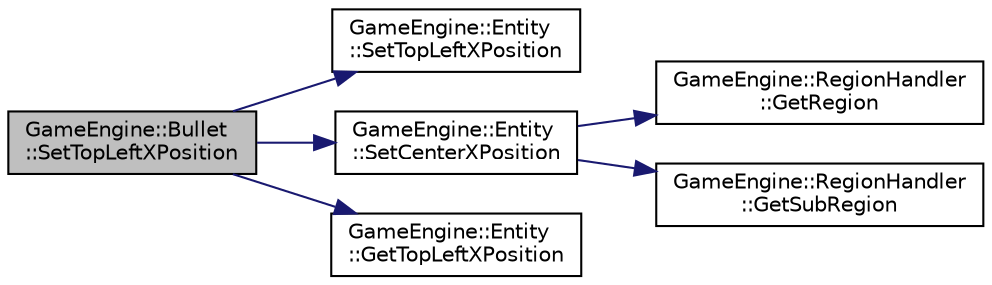 digraph "GameEngine::Bullet::SetTopLeftXPosition"
{
  edge [fontname="Helvetica",fontsize="10",labelfontname="Helvetica",labelfontsize="10"];
  node [fontname="Helvetica",fontsize="10",shape=record];
  rankdir="LR";
  Node9 [label="GameEngine::Bullet\l::SetTopLeftXPosition",height=0.2,width=0.4,color="black", fillcolor="grey75", style="filled", fontcolor="black"];
  Node9 -> Node10 [color="midnightblue",fontsize="10",style="solid",fontname="Helvetica"];
  Node10 [label="GameEngine::Entity\l::SetTopLeftXPosition",height=0.2,width=0.4,color="black", fillcolor="white", style="filled",URL="$class_game_engine_1_1_entity.html#a7642342deee11c9d76a9045f54b6bf0d",tooltip="Sets the top left x position of the Entity. "];
  Node9 -> Node11 [color="midnightblue",fontsize="10",style="solid",fontname="Helvetica"];
  Node11 [label="GameEngine::Entity\l::SetCenterXPosition",height=0.2,width=0.4,color="black", fillcolor="white", style="filled",URL="$class_game_engine_1_1_entity.html#a44f4e432bada7df2634c42a78bc7402e",tooltip="Sets the center x position of the Entity. "];
  Node11 -> Node12 [color="midnightblue",fontsize="10",style="solid",fontname="Helvetica"];
  Node12 [label="GameEngine::RegionHandler\l::GetRegion",height=0.2,width=0.4,color="black", fillcolor="white", style="filled",URL="$class_game_engine_1_1_region_handler.html#a688c80970910da1e02f05b3569c7721d"];
  Node11 -> Node13 [color="midnightblue",fontsize="10",style="solid",fontname="Helvetica"];
  Node13 [label="GameEngine::RegionHandler\l::GetSubRegion",height=0.2,width=0.4,color="black", fillcolor="white", style="filled",URL="$class_game_engine_1_1_region_handler.html#a8ea377d23f4be355302cc6b5e3feedf3"];
  Node9 -> Node14 [color="midnightblue",fontsize="10",style="solid",fontname="Helvetica"];
  Node14 [label="GameEngine::Entity\l::GetTopLeftXPosition",height=0.2,width=0.4,color="black", fillcolor="white", style="filled",URL="$class_game_engine_1_1_entity.html#a82f2acbfad7755f685bccfcb4c8758ae",tooltip="Returns the top left x position of the Entity. "];
}
